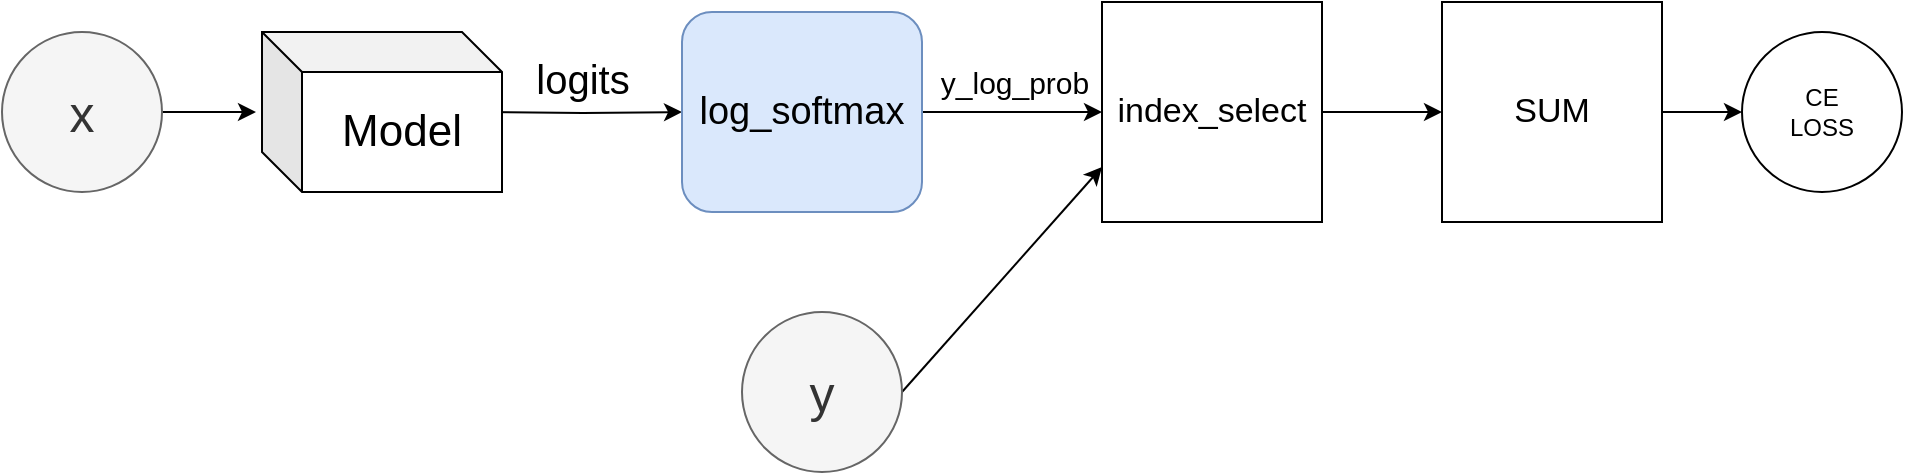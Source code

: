 <mxfile version="21.6.8" type="device">
  <diagram name="‫עמוד-1‬" id="B0BvvvXLZIYUg5wkp8R4">
    <mxGraphModel dx="26180" dy="22000" grid="1" gridSize="10" guides="1" tooltips="1" connect="1" arrows="1" fold="1" page="1" pageScale="1" pageWidth="827" pageHeight="1169" math="0" shadow="0">
      <root>
        <mxCell id="0" />
        <mxCell id="1" parent="0" />
        <mxCell id="q4SmgDs_VHrsYAJA6EE1-38" style="edgeStyle=orthogonalEdgeStyle;rounded=0;orthogonalLoop=1;jettySize=auto;html=1;exitX=1;exitY=0.5;exitDx=0;exitDy=0;entryX=-0.025;entryY=0.5;entryDx=0;entryDy=0;entryPerimeter=0;" edge="1" parent="1" source="q4SmgDs_VHrsYAJA6EE1-1" target="q4SmgDs_VHrsYAJA6EE1-29">
          <mxGeometry relative="1" as="geometry" />
        </mxCell>
        <mxCell id="q4SmgDs_VHrsYAJA6EE1-1" value="&lt;font style=&quot;font-size: 25px;&quot;&gt;x&lt;/font&gt;" style="ellipse;whiteSpace=wrap;html=1;fillColor=#f5f5f5;fontColor=#333333;strokeColor=#666666;" vertex="1" parent="1">
          <mxGeometry x="150" y="340" width="80" height="80" as="geometry" />
        </mxCell>
        <mxCell id="q4SmgDs_VHrsYAJA6EE1-17" style="edgeStyle=orthogonalEdgeStyle;rounded=0;orthogonalLoop=1;jettySize=auto;html=1;exitX=1;exitY=0.5;exitDx=0;exitDy=0;entryX=0;entryY=0.5;entryDx=0;entryDy=0;" edge="1" parent="1" target="q4SmgDs_VHrsYAJA6EE1-16">
          <mxGeometry relative="1" as="geometry">
            <mxPoint x="390" y="380" as="sourcePoint" />
          </mxGeometry>
        </mxCell>
        <mxCell id="q4SmgDs_VHrsYAJA6EE1-32" style="edgeStyle=orthogonalEdgeStyle;rounded=0;orthogonalLoop=1;jettySize=auto;html=1;exitX=1;exitY=0.5;exitDx=0;exitDy=0;entryX=0;entryY=0.5;entryDx=0;entryDy=0;" edge="1" parent="1" source="q4SmgDs_VHrsYAJA6EE1-16" target="q4SmgDs_VHrsYAJA6EE1-31">
          <mxGeometry relative="1" as="geometry" />
        </mxCell>
        <mxCell id="q4SmgDs_VHrsYAJA6EE1-16" value="&lt;font style=&quot;font-size: 19px;&quot;&gt;log_softmax&lt;/font&gt;" style="rounded=1;whiteSpace=wrap;html=1;fillColor=#dae8fc;strokeColor=#6c8ebf;" vertex="1" parent="1">
          <mxGeometry x="490" y="330" width="120" height="100" as="geometry" />
        </mxCell>
        <mxCell id="q4SmgDs_VHrsYAJA6EE1-21" value="&lt;font style=&quot;font-size: 20px;&quot;&gt;logits&lt;/font&gt;" style="edgeLabel;html=1;align=center;verticalAlign=middle;resizable=0;points=[];" vertex="1" connectable="0" parent="1">
          <mxGeometry x="272" y="378" as="geometry">
            <mxPoint x="168" y="-15" as="offset" />
          </mxGeometry>
        </mxCell>
        <mxCell id="q4SmgDs_VHrsYAJA6EE1-33" style="rounded=0;orthogonalLoop=1;jettySize=auto;html=1;exitX=1;exitY=0.5;exitDx=0;exitDy=0;entryX=0;entryY=0.75;entryDx=0;entryDy=0;" edge="1" parent="1" source="q4SmgDs_VHrsYAJA6EE1-28" target="q4SmgDs_VHrsYAJA6EE1-31">
          <mxGeometry relative="1" as="geometry" />
        </mxCell>
        <mxCell id="q4SmgDs_VHrsYAJA6EE1-28" value="&lt;font style=&quot;font-size: 25px;&quot;&gt;y&lt;/font&gt;" style="ellipse;whiteSpace=wrap;html=1;fillColor=#f5f5f5;fontColor=#333333;strokeColor=#666666;" vertex="1" parent="1">
          <mxGeometry x="520" y="480" width="80" height="80" as="geometry" />
        </mxCell>
        <mxCell id="q4SmgDs_VHrsYAJA6EE1-29" value="&lt;font style=&quot;font-size: 22px;&quot;&gt;Model&lt;/font&gt;" style="shape=cube;whiteSpace=wrap;html=1;boundedLbl=1;backgroundOutline=1;darkOpacity=0.05;darkOpacity2=0.1;" vertex="1" parent="1">
          <mxGeometry x="280" y="340" width="120" height="80" as="geometry" />
        </mxCell>
        <mxCell id="q4SmgDs_VHrsYAJA6EE1-30" style="edgeStyle=orthogonalEdgeStyle;rounded=0;orthogonalLoop=1;jettySize=auto;html=1;exitX=0.5;exitY=1;exitDx=0;exitDy=0;" edge="1" parent="1" source="q4SmgDs_VHrsYAJA6EE1-16" target="q4SmgDs_VHrsYAJA6EE1-16">
          <mxGeometry relative="1" as="geometry" />
        </mxCell>
        <mxCell id="q4SmgDs_VHrsYAJA6EE1-39" style="edgeStyle=orthogonalEdgeStyle;rounded=0;orthogonalLoop=1;jettySize=auto;html=1;exitX=1;exitY=0.5;exitDx=0;exitDy=0;entryX=0;entryY=0.5;entryDx=0;entryDy=0;" edge="1" parent="1" source="q4SmgDs_VHrsYAJA6EE1-31" target="q4SmgDs_VHrsYAJA6EE1-36">
          <mxGeometry relative="1" as="geometry" />
        </mxCell>
        <mxCell id="q4SmgDs_VHrsYAJA6EE1-31" value="&lt;font style=&quot;font-size: 17px;&quot;&gt;index_select&lt;/font&gt;" style="whiteSpace=wrap;html=1;aspect=fixed;" vertex="1" parent="1">
          <mxGeometry x="700" y="325" width="110" height="110" as="geometry" />
        </mxCell>
        <mxCell id="q4SmgDs_VHrsYAJA6EE1-35" value="&lt;font style=&quot;font-size: 15px;&quot;&gt;y_log_prob&lt;/font&gt;" style="text;html=1;align=center;verticalAlign=middle;resizable=0;points=[];autosize=1;strokeColor=none;fillColor=none;" vertex="1" parent="1">
          <mxGeometry x="606" y="350" width="100" height="30" as="geometry" />
        </mxCell>
        <mxCell id="q4SmgDs_VHrsYAJA6EE1-40" style="edgeStyle=orthogonalEdgeStyle;rounded=0;orthogonalLoop=1;jettySize=auto;html=1;exitX=1;exitY=0.5;exitDx=0;exitDy=0;" edge="1" parent="1" source="q4SmgDs_VHrsYAJA6EE1-36" target="q4SmgDs_VHrsYAJA6EE1-41">
          <mxGeometry relative="1" as="geometry">
            <mxPoint x="1060" y="380" as="targetPoint" />
          </mxGeometry>
        </mxCell>
        <mxCell id="q4SmgDs_VHrsYAJA6EE1-36" value="&lt;font style=&quot;font-size: 17px;&quot;&gt;SUM&lt;/font&gt;" style="whiteSpace=wrap;html=1;aspect=fixed;" vertex="1" parent="1">
          <mxGeometry x="870" y="325" width="110" height="110" as="geometry" />
        </mxCell>
        <mxCell id="q4SmgDs_VHrsYAJA6EE1-41" value="CE&lt;br&gt;LOSS" style="ellipse;whiteSpace=wrap;html=1;aspect=fixed;" vertex="1" parent="1">
          <mxGeometry x="1020" y="340" width="80" height="80" as="geometry" />
        </mxCell>
      </root>
    </mxGraphModel>
  </diagram>
</mxfile>
